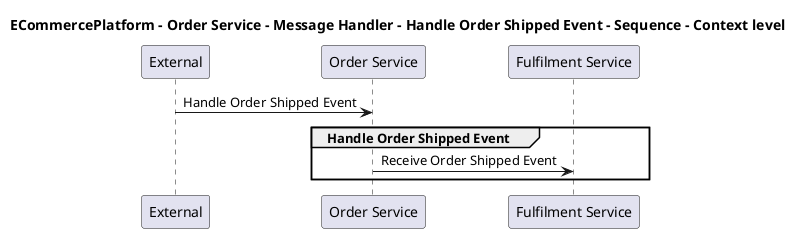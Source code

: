 @startuml

title ECommercePlatform - Order Service - Message Handler - Handle Order Shipped Event - Sequence - Context level

participant "External" as C4InterFlow.SoftwareSystems.ExternalSystem
participant "Order Service" as ECommercePlatform.SoftwareSystems.OrderService
participant "Fulfilment Service" as ECommercePlatform.SoftwareSystems.FulfilmentService

C4InterFlow.SoftwareSystems.ExternalSystem -> ECommercePlatform.SoftwareSystems.OrderService : Handle Order Shipped Event
group Handle Order Shipped Event
ECommercePlatform.SoftwareSystems.OrderService -> ECommercePlatform.SoftwareSystems.FulfilmentService : Receive Order Shipped Event
end


@enduml
